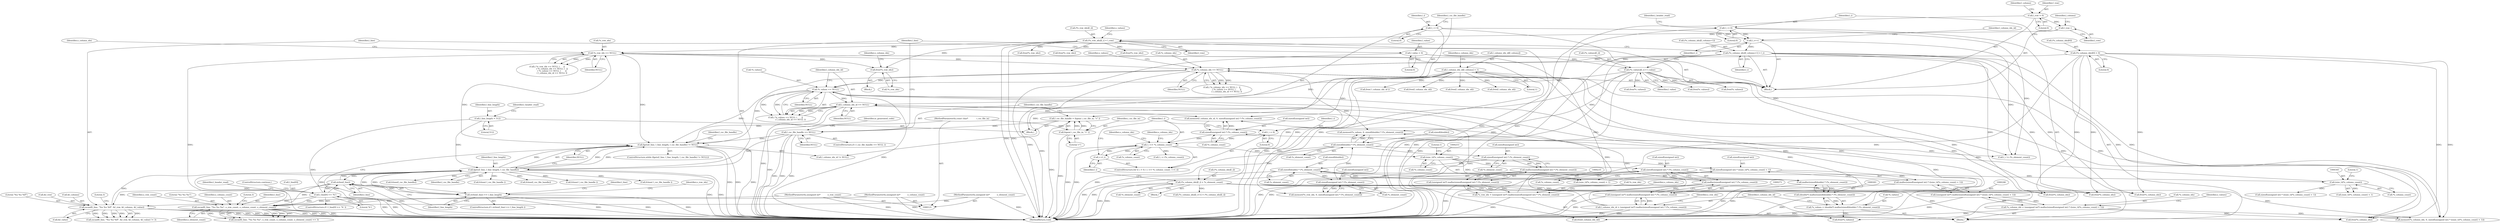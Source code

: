 digraph "1_libxsmm_151481489192e6d1997f8bde52c5c425ea41741d_1@API" {
"1000298" [label="(Call,free(*o_row_idx))"];
"1000464" [label="(Call,(*o_row_idx)[l_i] = l_row)"];
"1000460" [label="(Call,l_row--)"];
"1000407" [label="(Call,l_row = 0)"];
"1000280" [label="(Call,*o_row_idx == NULL)"];
"1000231" [label="(Call,*o_row_idx = (unsigned int*) malloc(sizeof(unsigned int) * (*o_element_count)))"];
"1000234" [label="(Call,(unsigned int*) malloc(sizeof(unsigned int) * (*o_element_count)))"];
"1000236" [label="(Call,malloc(sizeof(unsigned int) * (*o_element_count)))"];
"1000237" [label="(Call,sizeof(unsigned int) * (*o_element_count))"];
"1000353" [label="(Call,sizeof(double) * (*o_element_count))"];
"1000331" [label="(Call,sizeof(unsigned int) * (*o_element_count))"];
"1000263" [label="(Call,sizeof(double) * (*o_element_count))"];
"1000164" [label="(Call,fgets(l_line, l_line_length, l_csc_file_handle) != NULL)"];
"1000165" [label="(Call,fgets(l_line, l_line_length, l_csc_file_handle))"];
"1000207" [label="(Call,l_line[0] == '%')"];
"1000173" [label="(Call,strlen(l_line))"];
"1000420" [label="(Call,sscanf(l_line, \"%u %u %lf\", &l_row, &l_column, &l_value))"];
"1000223" [label="(Call,sscanf(l_line, \"%u %u %u\", o_row_count, o_column_count, o_element_count))"];
"1000127" [label="(MethodParameterIn,unsigned int*           o_row_count)"];
"1000128" [label="(MethodParameterIn,unsigned int*           o_column_count)"];
"1000129" [label="(MethodParameterIn,unsigned int*           o_element_count)"];
"1000133" [label="(Call,l_line_length = 512)"];
"1000172" [label="(Call,strlen(l_line) == l_line_length)"];
"1000155" [label="(Call,l_csc_file_handle == NULL)"];
"1000149" [label="(Call,l_csc_file_handle = fopen( i_csc_file_in, \"r\" ))"];
"1000151" [label="(Call,fopen( i_csc_file_in, \"r\" ))"];
"1000123" [label="(MethodParameterIn,const char*             i_csc_file_in)"];
"1000285" [label="(Call,*o_column_idx == NULL)"];
"1000377" [label="(Call,(*o_column_idx)[l_i] = *o_element_count)"];
"1000483" [label="(Call,(*o_column_idx)[l_column+1] = l_i)"];
"1000476" [label="(Call,l_i++)"];
"1000390" [label="(Call,l_i = 0)"];
"1000146" [label="(Call,l_i = 0)"];
"1000242" [label="(Call,*o_column_idx = (unsigned int*) malloc(sizeof(unsigned int) * ((size_t)(*o_column_count) + 1)))"];
"1000245" [label="(Call,(unsigned int*) malloc(sizeof(unsigned int) * ((size_t)(*o_column_count) + 1)))"];
"1000247" [label="(Call,malloc(sizeof(unsigned int) * ((size_t)(*o_column_count) + 1)))"];
"1000248" [label="(Call,sizeof(unsigned int) * ((size_t)(*o_column_count) + 1))"];
"1000252" [label="(Call,(size_t)(*o_column_count))"];
"1000370" [label="(Call,l_i <= *o_column_count)"];
"1000374" [label="(Call,++l_i)"];
"1000367" [label="(Call,l_i = 0)"];
"1000361" [label="(Call,sizeof(unsigned int) * (*o_column_count))"];
"1000344" [label="(Call,(size_t)(*o_column_count))"];
"1000273" [label="(Call,sizeof(unsigned int) * (*o_column_count))"];
"1000384" [label="(Call,(*o_column_idx)[0] = 0)"];
"1000290" [label="(Call,*o_values == NULL)"];
"1000257" [label="(Call,*o_values = (double*) malloc(sizeof(double) * (*o_element_count)))"];
"1000260" [label="(Call,(double*) malloc(sizeof(double) * (*o_element_count)))"];
"1000262" [label="(Call,malloc(sizeof(double) * (*o_element_count)))"];
"1000470" [label="(Call,(*o_values)[l_i] = l_value)"];
"1000415" [label="(Call,l_value = 0)"];
"1000294" [label="(Call,l_column_idx_id == NULL)"];
"1000268" [label="(Call,l_column_idx_id = (unsigned int*) malloc(sizeof(unsigned int) * (*o_column_count)))"];
"1000270" [label="(Call,(unsigned int*) malloc(sizeof(unsigned int) * (*o_column_count)))"];
"1000272" [label="(Call,malloc(sizeof(unsigned int) * (*o_column_count)))"];
"1000478" [label="(Call,l_column_idx_id[l_column] = 1)"];
"1000150" [label="(Identifier,l_csc_file_handle)"];
"1000508" [label="(Call,free(l_column_idx_id))"];
"1000490" [label="(Identifier,l_i)"];
"1000175" [label="(Identifier,l_line_length)"];
"1000491" [label="(Call,fclose( l_csc_file_handle ))"];
"1000180" [label="(Call,free(*o_column_idx))"];
"1000416" [label="(Identifier,l_value)"];
"1000295" [label="(Identifier,l_column_idx_id)"];
"1000454" [label="(Call,fclose(l_csc_file_handle))"];
"1000169" [label="(Identifier,NULL)"];
"1000407" [label="(Call,l_row = 0)"];
"1000362" [label="(Call,sizeof(unsigned int))"];
"1000419" [label="(Call,sscanf(l_line, \"%u %u %lf\", &l_row, &l_column, &l_value) != 3)"];
"1000133" [label="(Call,l_line_length = 512)"];
"1000177" [label="(Call,free(*o_row_idx))"];
"1000247" [label="(Call,malloc(sizeof(unsigned int) * ((size_t)(*o_column_count) + 1)))"];
"1000254" [label="(Call,*o_column_count)"];
"1000183" [label="(Call,free(*o_values))"];
"1000134" [label="(Identifier,l_line_length)"];
"1000431" [label="(Call,free(*o_row_idx))"];
"1000213" [label="(ControlStructure,continue;)"];
"1000368" [label="(Identifier,l_i)"];
"1000276" [label="(Call,*o_column_count)"];
"1000274" [label="(Call,sizeof(unsigned int))"];
"1000374" [label="(Call,++l_i)"];
"1000483" [label="(Call,(*o_column_idx)[l_column+1] = l_i)"];
"1000256" [label="(Literal,1)"];
"1000427" [label="(Call,&l_value)"];
"1000281" [label="(Call,*o_row_idx)"];
"1000527" [label="(Call,l_column_idx_id != NULL)"];
"1000382" [label="(Call,*o_element_count)"];
"1000273" [label="(Call,sizeof(unsigned int) * (*o_column_count))"];
"1000473" [label="(Identifier,o_values)"];
"1000372" [label="(Call,*o_column_count)"];
"1000370" [label="(Call,l_i <= *o_column_count)"];
"1000415" [label="(Call,l_value = 0)"];
"1000209" [label="(Identifier,l_line)"];
"1000269" [label="(Identifier,l_column_idx_id)"];
"1000361" [label="(Call,sizeof(unsigned int) * (*o_column_count))"];
"1000376" [label="(Block,)"];
"1000421" [label="(Identifier,l_line)"];
"1000242" [label="(Call,*o_column_idx = (unsigned int*) malloc(sizeof(unsigned int) * ((size_t)(*o_column_count) + 1)))"];
"1000279" [label="(Call,( *o_row_idx == NULL )      ||\n               ( *o_column_idx == NULL )   ||\n               ( *o_values == NULL )       ||\n               ( l_column_idx_id == NULL ))"];
"1000392" [label="(Literal,0)"];
"1000234" [label="(Call,(unsigned int*) malloc(sizeof(unsigned int) * (*o_element_count)))"];
"1000336" [label="(Call,memset(*o_column_idx, 0, sizeof(unsigned int) * ((size_t)(*o_column_count) + 1)))"];
"1000127" [label="(MethodParameterIn,unsigned int*           o_row_count)"];
"1000387" [label="(Identifier,o_column_idx)"];
"1000288" [label="(Identifier,NULL)"];
"1000294" [label="(Call,l_column_idx_id == NULL)"];
"1000343" [label="(Call,(size_t)(*o_column_count) + 1)"];
"1000482" [label="(Literal,1)"];
"1000151" [label="(Call,fopen( i_csc_file_in, \"r\" ))"];
"1000296" [label="(Identifier,NULL)"];
"1000331" [label="(Call,sizeof(unsigned int) * (*o_element_count))"];
"1000155" [label="(Call,l_csc_file_handle == NULL)"];
"1000412" [label="(Identifier,l_column)"];
"1000208" [label="(Call,l_line[0])"];
"1000270" [label="(Call,(unsigned int*) malloc(sizeof(unsigned int) * (*o_column_count)))"];
"1000334" [label="(Call,*o_element_count)"];
"1000298" [label="(Call,free(*o_row_idx))"];
"1000128" [label="(MethodParameterIn,unsigned int*           o_column_count)"];
"1000206" [label="(ControlStructure,if ( l_line[0] == '%' ))"];
"1000420" [label="(Call,sscanf(l_line, \"%u %u %lf\", &l_row, &l_column, &l_value))"];
"1000364" [label="(Call,*o_column_count)"];
"1000391" [label="(Identifier,l_i)"];
"1000358" [label="(Call,memset(l_column_idx_id, 0, sizeof(unsigned int) * (*o_column_count)))"];
"1000471" [label="(Call,(*o_values)[l_i])"];
"1000280" [label="(Call,*o_row_idx == NULL)"];
"1000494" [label="(Call,l_i != (*o_element_count))"];
"1000258" [label="(Call,*o_values)"];
"1000465" [label="(Call,(*o_row_idx)[l_i])"];
"1000463" [label="(Identifier,l_column)"];
"1000135" [label="(Literal,512)"];
"1000560" [label="(Call,free( l_column_idx_id ))"];
"1000461" [label="(Identifier,l_row)"];
"1000390" [label="(Call,l_i = 0)"];
"1000340" [label="(Call,sizeof(unsigned int) * ((size_t)(*o_column_count) + 1))"];
"1000165" [label="(Call,fgets(l_line, l_line_length, l_csc_file_handle))"];
"1000385" [label="(Call,(*o_column_idx)[0])"];
"1000284" [label="(Call,( *o_column_idx == NULL )   ||\n               ( *o_values == NULL )       ||\n               ( l_column_idx_id == NULL ))"];
"1000156" [label="(Identifier,l_csc_file_handle)"];
"1000304" [label="(Call,free(*o_values))"];
"1000167" [label="(Identifier,l_line_length)"];
"1000434" [label="(Call,free(*o_column_idx))"];
"1000332" [label="(Call,sizeof(unsigned int))"];
"1000423" [label="(Call,&l_row)"];
"1000232" [label="(Call,*o_row_idx)"];
"1000283" [label="(Identifier,NULL)"];
"1000168" [label="(Identifier,l_csc_file_handle)"];
"1000148" [label="(Literal,0)"];
"1000502" [label="(Call,free(*o_column_idx))"];
"1000460" [label="(Call,l_row--)"];
"1000164" [label="(Call,fgets(l_line, l_line_length, l_csc_file_handle) != NULL)"];
"1000227" [label="(Identifier,o_column_count)"];
"1000172" [label="(Call,strlen(l_line) == l_line_length)"];
"1000389" [label="(Literal,0)"];
"1000236" [label="(Call,malloc(sizeof(unsigned int) * (*o_element_count)))"];
"1000154" [label="(ControlStructure,if ( l_csc_file_handle == NULL ))"];
"1000186" [label="(Call,free(l_column_idx_id))"];
"1000230" [label="(Block,)"];
"1000425" [label="(Call,&l_column)"];
"1000475" [label="(Identifier,l_value)"];
"1000499" [label="(Call,free(*o_row_idx))"];
"1000263" [label="(Call,sizeof(double) * (*o_element_count))"];
"1000384" [label="(Call,(*o_column_idx)[0] = 0)"];
"1000307" [label="(Call,free(l_column_idx_id))"];
"1000303" [label="(Identifier,o_column_idx)"];
"1000251" [label="(Call,(size_t)(*o_column_count) + 1)"];
"1000371" [label="(Identifier,l_i)"];
"1000375" [label="(Identifier,l_i)"];
"1000479" [label="(Call,l_column_idx_id[l_column])"];
"1000231" [label="(Call,*o_row_idx = (unsigned int*) malloc(sizeof(unsigned int) * (*o_element_count)))"];
"1000401" [label="(Call,fclose( l_csc_file_handle ))"];
"1000166" [label="(Identifier,l_line)"];
"1000480" [label="(Identifier,l_column_idx_id)"];
"1000469" [label="(Identifier,l_row)"];
"1000405" [label="(Block,)"];
"1000562" [label="(MethodReturn,void)"];
"1000244" [label="(Identifier,o_column_idx)"];
"1000492" [label="(Identifier,l_csc_file_handle)"];
"1000285" [label="(Call,*o_column_idx == NULL)"];
"1000380" [label="(Identifier,o_column_idx)"];
"1000282" [label="(Identifier,o_row_idx)"];
"1000476" [label="(Call,l_i++)"];
"1000484" [label="(Call,(*o_column_idx)[l_column+1])"];
"1000377" [label="(Call,(*o_column_idx)[l_i] = *o_element_count)"];
"1000130" [label="(Block,)"];
"1000248" [label="(Call,sizeof(unsigned int) * ((size_t)(*o_column_count) + 1))"];
"1000260" [label="(Call,(double*) malloc(sizeof(double) * (*o_element_count)))"];
"1000346" [label="(Call,*o_column_count)"];
"1000378" [label="(Call,(*o_column_idx)[l_i])"];
"1000245" [label="(Call,(unsigned int*) malloc(sizeof(unsigned int) * ((size_t)(*o_column_count) + 1)))"];
"1000292" [label="(Identifier,o_values)"];
"1000287" [label="(Identifier,o_column_idx)"];
"1000349" [label="(Call,memset(*o_values, 0, sizeof(double) * (*o_element_count)))"];
"1000229" [label="(Literal,3)"];
"1000223" [label="(Call,sscanf(l_line, \"%u %u %u\", o_row_count, o_column_count, o_element_count))"];
"1000344" [label="(Call,(size_t)(*o_column_count))"];
"1000173" [label="(Call,strlen(l_line))"];
"1000147" [label="(Identifier,l_i)"];
"1000301" [label="(Call,free(*o_column_idx))"];
"1000238" [label="(Call,sizeof(unsigned int))"];
"1000272" [label="(Call,malloc(sizeof(unsigned int) * (*o_column_count)))"];
"1000123" [label="(MethodParameterIn,const char*             i_csc_file_in)"];
"1000237" [label="(Call,sizeof(unsigned int) * (*o_element_count))"];
"1000240" [label="(Call,*o_element_count)"];
"1000394" [label="(Identifier,l_header_read)"];
"1000293" [label="(Identifier,NULL)"];
"1000327" [label="(Call,memset(*o_row_idx, 0, sizeof(unsigned int) * (*o_element_count)))"];
"1000224" [label="(Identifier,l_line)"];
"1000211" [label="(Literal,'%')"];
"1000356" [label="(Call,*o_element_count)"];
"1000408" [label="(Identifier,l_row)"];
"1000226" [label="(Identifier,o_row_count)"];
"1000321" [label="(Call,fclose(l_csc_file_handle))"];
"1000249" [label="(Call,sizeof(unsigned int))"];
"1000222" [label="(Call,sscanf(l_line, \"%u %u %u\", o_row_count, o_column_count, o_element_count) == 3)"];
"1000266" [label="(Call,*o_element_count)"];
"1000289" [label="(Call,( *o_values == NULL )       ||\n               ( l_column_idx_id == NULL ))"];
"1000409" [label="(Literal,0)"];
"1000437" [label="(Call,free(*o_values))"];
"1000353" [label="(Call,sizeof(double) * (*o_element_count))"];
"1000160" [label="(Identifier,io_generated_code)"];
"1000367" [label="(Call,l_i = 0)"];
"1000139" [label="(Identifier,l_header_read)"];
"1000549" [label="(Call,(*o_column_idx)[l_i+1] = (*o_column_idx)[l_i])"];
"1000486" [label="(Identifier,o_column_idx)"];
"1000153" [label="(Literal,\"r\")"];
"1000228" [label="(Identifier,o_element_count)"];
"1000478" [label="(Call,l_column_idx_id[l_column] = 1)"];
"1000440" [label="(Call,free(l_column_idx_id))"];
"1000417" [label="(Literal,0)"];
"1000174" [label="(Identifier,l_line)"];
"1000243" [label="(Call,*o_column_idx)"];
"1000171" [label="(ControlStructure,if ( strlen(l_line) == l_line_length ))"];
"1000477" [label="(Identifier,l_i)"];
"1000369" [label="(Literal,0)"];
"1000157" [label="(Identifier,NULL)"];
"1000535" [label="(Call,l_i < (*o_column_count))"];
"1000257" [label="(Call,*o_values = (double*) malloc(sizeof(double) * (*o_element_count)))"];
"1000200" [label="(Call,fclose( l_csc_file_handle ))"];
"1000225" [label="(Literal,\"%u %u %u\")"];
"1000207" [label="(Call,l_line[0] == '%')"];
"1000464" [label="(Call,(*o_row_idx)[l_i] = l_row)"];
"1000262" [label="(Call,malloc(sizeof(double) * (*o_element_count)))"];
"1000299" [label="(Call,*o_row_idx)"];
"1000179" [label="(Identifier,o_row_idx)"];
"1000470" [label="(Call,(*o_values)[l_i] = l_value)"];
"1000152" [label="(Identifier,i_csc_file_in)"];
"1000297" [label="(Block,)"];
"1000429" [label="(Literal,3)"];
"1000264" [label="(Call,sizeof(double))"];
"1000149" [label="(Call,l_csc_file_handle = fopen( i_csc_file_in, \"r\" ))"];
"1000291" [label="(Call,*o_values)"];
"1000286" [label="(Call,*o_column_idx)"];
"1000348" [label="(Literal,1)"];
"1000505" [label="(Call,free(*o_values))"];
"1000129" [label="(MethodParameterIn,unsigned int*           o_element_count)"];
"1000290" [label="(Call,*o_values == NULL)"];
"1000259" [label="(Identifier,o_values)"];
"1000146" [label="(Call,l_i = 0)"];
"1000422" [label="(Literal,\"%u %u %lf\")"];
"1000354" [label="(Call,sizeof(double))"];
"1000163" [label="(ControlStructure,while (fgets(l_line, l_line_length, l_csc_file_handle) != NULL))"];
"1000218" [label="(Identifier,l_header_read)"];
"1000268" [label="(Call,l_column_idx_id = (unsigned int*) malloc(sizeof(unsigned int) * (*o_column_count)))"];
"1000252" [label="(Call,(size_t)(*o_column_count))"];
"1000366" [label="(ControlStructure,for (l_i = 0; l_i <= *o_column_count; ++l_i))"];
"1000298" -> "1000297"  [label="AST: "];
"1000298" -> "1000299"  [label="CFG: "];
"1000299" -> "1000298"  [label="AST: "];
"1000303" -> "1000298"  [label="CFG: "];
"1000464" -> "1000298"  [label="DDG: "];
"1000280" -> "1000298"  [label="DDG: "];
"1000464" -> "1000405"  [label="AST: "];
"1000464" -> "1000469"  [label="CFG: "];
"1000465" -> "1000464"  [label="AST: "];
"1000469" -> "1000464"  [label="AST: "];
"1000473" -> "1000464"  [label="CFG: "];
"1000464" -> "1000562"  [label="DDG: "];
"1000464" -> "1000562"  [label="DDG: "];
"1000464" -> "1000177"  [label="DDG: "];
"1000464" -> "1000280"  [label="DDG: "];
"1000464" -> "1000327"  [label="DDG: "];
"1000464" -> "1000431"  [label="DDG: "];
"1000460" -> "1000464"  [label="DDG: "];
"1000464" -> "1000499"  [label="DDG: "];
"1000460" -> "1000405"  [label="AST: "];
"1000460" -> "1000461"  [label="CFG: "];
"1000461" -> "1000460"  [label="AST: "];
"1000463" -> "1000460"  [label="CFG: "];
"1000407" -> "1000460"  [label="DDG: "];
"1000407" -> "1000405"  [label="AST: "];
"1000407" -> "1000409"  [label="CFG: "];
"1000408" -> "1000407"  [label="AST: "];
"1000409" -> "1000407"  [label="AST: "];
"1000412" -> "1000407"  [label="CFG: "];
"1000407" -> "1000562"  [label="DDG: "];
"1000280" -> "1000279"  [label="AST: "];
"1000280" -> "1000283"  [label="CFG: "];
"1000281" -> "1000280"  [label="AST: "];
"1000283" -> "1000280"  [label="AST: "];
"1000287" -> "1000280"  [label="CFG: "];
"1000279" -> "1000280"  [label="CFG: "];
"1000280" -> "1000562"  [label="DDG: "];
"1000280" -> "1000164"  [label="DDG: "];
"1000280" -> "1000279"  [label="DDG: "];
"1000280" -> "1000279"  [label="DDG: "];
"1000231" -> "1000280"  [label="DDG: "];
"1000164" -> "1000280"  [label="DDG: "];
"1000280" -> "1000285"  [label="DDG: "];
"1000280" -> "1000327"  [label="DDG: "];
"1000231" -> "1000230"  [label="AST: "];
"1000231" -> "1000234"  [label="CFG: "];
"1000232" -> "1000231"  [label="AST: "];
"1000234" -> "1000231"  [label="AST: "];
"1000244" -> "1000231"  [label="CFG: "];
"1000231" -> "1000562"  [label="DDG: "];
"1000234" -> "1000231"  [label="DDG: "];
"1000234" -> "1000236"  [label="CFG: "];
"1000235" -> "1000234"  [label="AST: "];
"1000236" -> "1000234"  [label="AST: "];
"1000234" -> "1000562"  [label="DDG: "];
"1000236" -> "1000234"  [label="DDG: "];
"1000236" -> "1000237"  [label="CFG: "];
"1000237" -> "1000236"  [label="AST: "];
"1000236" -> "1000562"  [label="DDG: "];
"1000237" -> "1000236"  [label="DDG: "];
"1000237" -> "1000240"  [label="CFG: "];
"1000238" -> "1000237"  [label="AST: "];
"1000240" -> "1000237"  [label="AST: "];
"1000353" -> "1000237"  [label="DDG: "];
"1000237" -> "1000263"  [label="DDG: "];
"1000353" -> "1000349"  [label="AST: "];
"1000353" -> "1000356"  [label="CFG: "];
"1000354" -> "1000353"  [label="AST: "];
"1000356" -> "1000353"  [label="AST: "];
"1000349" -> "1000353"  [label="CFG: "];
"1000353" -> "1000562"  [label="DDG: "];
"1000353" -> "1000349"  [label="DDG: "];
"1000331" -> "1000353"  [label="DDG: "];
"1000353" -> "1000377"  [label="DDG: "];
"1000353" -> "1000494"  [label="DDG: "];
"1000331" -> "1000327"  [label="AST: "];
"1000331" -> "1000334"  [label="CFG: "];
"1000332" -> "1000331"  [label="AST: "];
"1000334" -> "1000331"  [label="AST: "];
"1000327" -> "1000331"  [label="CFG: "];
"1000331" -> "1000327"  [label="DDG: "];
"1000263" -> "1000331"  [label="DDG: "];
"1000263" -> "1000262"  [label="AST: "];
"1000263" -> "1000266"  [label="CFG: "];
"1000264" -> "1000263"  [label="AST: "];
"1000266" -> "1000263"  [label="AST: "];
"1000262" -> "1000263"  [label="CFG: "];
"1000263" -> "1000562"  [label="DDG: "];
"1000263" -> "1000262"  [label="DDG: "];
"1000164" -> "1000163"  [label="AST: "];
"1000164" -> "1000169"  [label="CFG: "];
"1000165" -> "1000164"  [label="AST: "];
"1000169" -> "1000164"  [label="AST: "];
"1000174" -> "1000164"  [label="CFG: "];
"1000492" -> "1000164"  [label="CFG: "];
"1000164" -> "1000562"  [label="DDG: "];
"1000164" -> "1000562"  [label="DDG: "];
"1000164" -> "1000562"  [label="DDG: "];
"1000165" -> "1000164"  [label="DDG: "];
"1000165" -> "1000164"  [label="DDG: "];
"1000165" -> "1000164"  [label="DDG: "];
"1000285" -> "1000164"  [label="DDG: "];
"1000290" -> "1000164"  [label="DDG: "];
"1000294" -> "1000164"  [label="DDG: "];
"1000155" -> "1000164"  [label="DDG: "];
"1000164" -> "1000527"  [label="DDG: "];
"1000165" -> "1000168"  [label="CFG: "];
"1000166" -> "1000165"  [label="AST: "];
"1000167" -> "1000165"  [label="AST: "];
"1000168" -> "1000165"  [label="AST: "];
"1000169" -> "1000165"  [label="CFG: "];
"1000165" -> "1000562"  [label="DDG: "];
"1000165" -> "1000562"  [label="DDG: "];
"1000207" -> "1000165"  [label="DDG: "];
"1000420" -> "1000165"  [label="DDG: "];
"1000173" -> "1000165"  [label="DDG: "];
"1000223" -> "1000165"  [label="DDG: "];
"1000133" -> "1000165"  [label="DDG: "];
"1000172" -> "1000165"  [label="DDG: "];
"1000155" -> "1000165"  [label="DDG: "];
"1000165" -> "1000173"  [label="DDG: "];
"1000165" -> "1000172"  [label="DDG: "];
"1000165" -> "1000200"  [label="DDG: "];
"1000165" -> "1000321"  [label="DDG: "];
"1000165" -> "1000401"  [label="DDG: "];
"1000165" -> "1000454"  [label="DDG: "];
"1000165" -> "1000491"  [label="DDG: "];
"1000207" -> "1000206"  [label="AST: "];
"1000207" -> "1000211"  [label="CFG: "];
"1000208" -> "1000207"  [label="AST: "];
"1000211" -> "1000207"  [label="AST: "];
"1000213" -> "1000207"  [label="CFG: "];
"1000218" -> "1000207"  [label="CFG: "];
"1000207" -> "1000562"  [label="DDG: "];
"1000207" -> "1000562"  [label="DDG: "];
"1000207" -> "1000173"  [label="DDG: "];
"1000173" -> "1000207"  [label="DDG: "];
"1000207" -> "1000223"  [label="DDG: "];
"1000207" -> "1000420"  [label="DDG: "];
"1000173" -> "1000172"  [label="AST: "];
"1000173" -> "1000174"  [label="CFG: "];
"1000174" -> "1000173"  [label="AST: "];
"1000175" -> "1000173"  [label="CFG: "];
"1000173" -> "1000562"  [label="DDG: "];
"1000173" -> "1000172"  [label="DDG: "];
"1000173" -> "1000223"  [label="DDG: "];
"1000173" -> "1000420"  [label="DDG: "];
"1000420" -> "1000419"  [label="AST: "];
"1000420" -> "1000427"  [label="CFG: "];
"1000421" -> "1000420"  [label="AST: "];
"1000422" -> "1000420"  [label="AST: "];
"1000423" -> "1000420"  [label="AST: "];
"1000425" -> "1000420"  [label="AST: "];
"1000427" -> "1000420"  [label="AST: "];
"1000429" -> "1000420"  [label="CFG: "];
"1000420" -> "1000562"  [label="DDG: "];
"1000420" -> "1000562"  [label="DDG: "];
"1000420" -> "1000562"  [label="DDG: "];
"1000420" -> "1000562"  [label="DDG: "];
"1000420" -> "1000419"  [label="DDG: "];
"1000420" -> "1000419"  [label="DDG: "];
"1000420" -> "1000419"  [label="DDG: "];
"1000420" -> "1000419"  [label="DDG: "];
"1000420" -> "1000419"  [label="DDG: "];
"1000223" -> "1000222"  [label="AST: "];
"1000223" -> "1000228"  [label="CFG: "];
"1000224" -> "1000223"  [label="AST: "];
"1000225" -> "1000223"  [label="AST: "];
"1000226" -> "1000223"  [label="AST: "];
"1000227" -> "1000223"  [label="AST: "];
"1000228" -> "1000223"  [label="AST: "];
"1000229" -> "1000223"  [label="CFG: "];
"1000223" -> "1000562"  [label="DDG: "];
"1000223" -> "1000562"  [label="DDG: "];
"1000223" -> "1000562"  [label="DDG: "];
"1000223" -> "1000562"  [label="DDG: "];
"1000223" -> "1000222"  [label="DDG: "];
"1000223" -> "1000222"  [label="DDG: "];
"1000223" -> "1000222"  [label="DDG: "];
"1000223" -> "1000222"  [label="DDG: "];
"1000223" -> "1000222"  [label="DDG: "];
"1000127" -> "1000223"  [label="DDG: "];
"1000128" -> "1000223"  [label="DDG: "];
"1000129" -> "1000223"  [label="DDG: "];
"1000127" -> "1000121"  [label="AST: "];
"1000127" -> "1000562"  [label="DDG: "];
"1000128" -> "1000121"  [label="AST: "];
"1000128" -> "1000562"  [label="DDG: "];
"1000129" -> "1000121"  [label="AST: "];
"1000129" -> "1000562"  [label="DDG: "];
"1000133" -> "1000130"  [label="AST: "];
"1000133" -> "1000135"  [label="CFG: "];
"1000134" -> "1000133"  [label="AST: "];
"1000135" -> "1000133"  [label="AST: "];
"1000139" -> "1000133"  [label="CFG: "];
"1000133" -> "1000562"  [label="DDG: "];
"1000172" -> "1000171"  [label="AST: "];
"1000172" -> "1000175"  [label="CFG: "];
"1000175" -> "1000172"  [label="AST: "];
"1000179" -> "1000172"  [label="CFG: "];
"1000209" -> "1000172"  [label="CFG: "];
"1000172" -> "1000562"  [label="DDG: "];
"1000172" -> "1000562"  [label="DDG: "];
"1000172" -> "1000562"  [label="DDG: "];
"1000155" -> "1000154"  [label="AST: "];
"1000155" -> "1000157"  [label="CFG: "];
"1000156" -> "1000155"  [label="AST: "];
"1000157" -> "1000155"  [label="AST: "];
"1000160" -> "1000155"  [label="CFG: "];
"1000166" -> "1000155"  [label="CFG: "];
"1000155" -> "1000562"  [label="DDG: "];
"1000155" -> "1000562"  [label="DDG: "];
"1000155" -> "1000562"  [label="DDG: "];
"1000149" -> "1000155"  [label="DDG: "];
"1000149" -> "1000130"  [label="AST: "];
"1000149" -> "1000151"  [label="CFG: "];
"1000150" -> "1000149"  [label="AST: "];
"1000151" -> "1000149"  [label="AST: "];
"1000156" -> "1000149"  [label="CFG: "];
"1000149" -> "1000562"  [label="DDG: "];
"1000151" -> "1000149"  [label="DDG: "];
"1000151" -> "1000149"  [label="DDG: "];
"1000151" -> "1000153"  [label="CFG: "];
"1000152" -> "1000151"  [label="AST: "];
"1000153" -> "1000151"  [label="AST: "];
"1000151" -> "1000562"  [label="DDG: "];
"1000123" -> "1000151"  [label="DDG: "];
"1000123" -> "1000121"  [label="AST: "];
"1000123" -> "1000562"  [label="DDG: "];
"1000285" -> "1000284"  [label="AST: "];
"1000285" -> "1000288"  [label="CFG: "];
"1000286" -> "1000285"  [label="AST: "];
"1000288" -> "1000285"  [label="AST: "];
"1000292" -> "1000285"  [label="CFG: "];
"1000284" -> "1000285"  [label="CFG: "];
"1000285" -> "1000562"  [label="DDG: "];
"1000285" -> "1000284"  [label="DDG: "];
"1000285" -> "1000284"  [label="DDG: "];
"1000377" -> "1000285"  [label="DDG: "];
"1000483" -> "1000285"  [label="DDG: "];
"1000242" -> "1000285"  [label="DDG: "];
"1000384" -> "1000285"  [label="DDG: "];
"1000285" -> "1000290"  [label="DDG: "];
"1000285" -> "1000301"  [label="DDG: "];
"1000285" -> "1000336"  [label="DDG: "];
"1000377" -> "1000376"  [label="AST: "];
"1000377" -> "1000382"  [label="CFG: "];
"1000378" -> "1000377"  [label="AST: "];
"1000382" -> "1000377"  [label="AST: "];
"1000375" -> "1000377"  [label="CFG: "];
"1000377" -> "1000562"  [label="DDG: "];
"1000377" -> "1000562"  [label="DDG: "];
"1000377" -> "1000180"  [label="DDG: "];
"1000377" -> "1000301"  [label="DDG: "];
"1000377" -> "1000336"  [label="DDG: "];
"1000377" -> "1000434"  [label="DDG: "];
"1000377" -> "1000502"  [label="DDG: "];
"1000377" -> "1000549"  [label="DDG: "];
"1000483" -> "1000405"  [label="AST: "];
"1000483" -> "1000490"  [label="CFG: "];
"1000484" -> "1000483"  [label="AST: "];
"1000490" -> "1000483"  [label="AST: "];
"1000166" -> "1000483"  [label="CFG: "];
"1000483" -> "1000562"  [label="DDG: "];
"1000483" -> "1000562"  [label="DDG: "];
"1000483" -> "1000180"  [label="DDG: "];
"1000483" -> "1000301"  [label="DDG: "];
"1000483" -> "1000336"  [label="DDG: "];
"1000483" -> "1000434"  [label="DDG: "];
"1000476" -> "1000483"  [label="DDG: "];
"1000483" -> "1000502"  [label="DDG: "];
"1000476" -> "1000405"  [label="AST: "];
"1000476" -> "1000477"  [label="CFG: "];
"1000477" -> "1000476"  [label="AST: "];
"1000480" -> "1000476"  [label="CFG: "];
"1000390" -> "1000476"  [label="DDG: "];
"1000146" -> "1000476"  [label="DDG: "];
"1000476" -> "1000494"  [label="DDG: "];
"1000390" -> "1000230"  [label="AST: "];
"1000390" -> "1000392"  [label="CFG: "];
"1000391" -> "1000390"  [label="AST: "];
"1000392" -> "1000390"  [label="AST: "];
"1000394" -> "1000390"  [label="CFG: "];
"1000390" -> "1000562"  [label="DDG: "];
"1000390" -> "1000494"  [label="DDG: "];
"1000146" -> "1000130"  [label="AST: "];
"1000146" -> "1000148"  [label="CFG: "];
"1000147" -> "1000146"  [label="AST: "];
"1000148" -> "1000146"  [label="AST: "];
"1000150" -> "1000146"  [label="CFG: "];
"1000146" -> "1000562"  [label="DDG: "];
"1000146" -> "1000494"  [label="DDG: "];
"1000242" -> "1000230"  [label="AST: "];
"1000242" -> "1000245"  [label="CFG: "];
"1000243" -> "1000242"  [label="AST: "];
"1000245" -> "1000242"  [label="AST: "];
"1000259" -> "1000242"  [label="CFG: "];
"1000242" -> "1000562"  [label="DDG: "];
"1000245" -> "1000242"  [label="DDG: "];
"1000242" -> "1000301"  [label="DDG: "];
"1000242" -> "1000336"  [label="DDG: "];
"1000245" -> "1000247"  [label="CFG: "];
"1000246" -> "1000245"  [label="AST: "];
"1000247" -> "1000245"  [label="AST: "];
"1000245" -> "1000562"  [label="DDG: "];
"1000247" -> "1000245"  [label="DDG: "];
"1000247" -> "1000248"  [label="CFG: "];
"1000248" -> "1000247"  [label="AST: "];
"1000247" -> "1000562"  [label="DDG: "];
"1000248" -> "1000247"  [label="DDG: "];
"1000248" -> "1000251"  [label="CFG: "];
"1000249" -> "1000248"  [label="AST: "];
"1000251" -> "1000248"  [label="AST: "];
"1000248" -> "1000562"  [label="DDG: "];
"1000252" -> "1000248"  [label="DDG: "];
"1000252" -> "1000251"  [label="AST: "];
"1000252" -> "1000254"  [label="CFG: "];
"1000253" -> "1000252"  [label="AST: "];
"1000254" -> "1000252"  [label="AST: "];
"1000256" -> "1000252"  [label="CFG: "];
"1000252" -> "1000251"  [label="DDG: "];
"1000370" -> "1000252"  [label="DDG: "];
"1000252" -> "1000273"  [label="DDG: "];
"1000370" -> "1000366"  [label="AST: "];
"1000370" -> "1000372"  [label="CFG: "];
"1000371" -> "1000370"  [label="AST: "];
"1000372" -> "1000370"  [label="AST: "];
"1000380" -> "1000370"  [label="CFG: "];
"1000387" -> "1000370"  [label="CFG: "];
"1000370" -> "1000562"  [label="DDG: "];
"1000370" -> "1000562"  [label="DDG: "];
"1000374" -> "1000370"  [label="DDG: "];
"1000367" -> "1000370"  [label="DDG: "];
"1000361" -> "1000370"  [label="DDG: "];
"1000370" -> "1000374"  [label="DDG: "];
"1000370" -> "1000535"  [label="DDG: "];
"1000374" -> "1000366"  [label="AST: "];
"1000374" -> "1000375"  [label="CFG: "];
"1000375" -> "1000374"  [label="AST: "];
"1000371" -> "1000374"  [label="CFG: "];
"1000367" -> "1000366"  [label="AST: "];
"1000367" -> "1000369"  [label="CFG: "];
"1000368" -> "1000367"  [label="AST: "];
"1000369" -> "1000367"  [label="AST: "];
"1000371" -> "1000367"  [label="CFG: "];
"1000361" -> "1000358"  [label="AST: "];
"1000361" -> "1000364"  [label="CFG: "];
"1000362" -> "1000361"  [label="AST: "];
"1000364" -> "1000361"  [label="AST: "];
"1000358" -> "1000361"  [label="CFG: "];
"1000361" -> "1000358"  [label="DDG: "];
"1000344" -> "1000361"  [label="DDG: "];
"1000344" -> "1000343"  [label="AST: "];
"1000344" -> "1000346"  [label="CFG: "];
"1000345" -> "1000344"  [label="AST: "];
"1000346" -> "1000344"  [label="AST: "];
"1000348" -> "1000344"  [label="CFG: "];
"1000344" -> "1000340"  [label="DDG: "];
"1000344" -> "1000343"  [label="DDG: "];
"1000273" -> "1000344"  [label="DDG: "];
"1000273" -> "1000272"  [label="AST: "];
"1000273" -> "1000276"  [label="CFG: "];
"1000274" -> "1000273"  [label="AST: "];
"1000276" -> "1000273"  [label="AST: "];
"1000272" -> "1000273"  [label="CFG: "];
"1000273" -> "1000562"  [label="DDG: "];
"1000273" -> "1000272"  [label="DDG: "];
"1000384" -> "1000230"  [label="AST: "];
"1000384" -> "1000389"  [label="CFG: "];
"1000385" -> "1000384"  [label="AST: "];
"1000389" -> "1000384"  [label="AST: "];
"1000391" -> "1000384"  [label="CFG: "];
"1000384" -> "1000562"  [label="DDG: "];
"1000384" -> "1000180"  [label="DDG: "];
"1000384" -> "1000301"  [label="DDG: "];
"1000384" -> "1000336"  [label="DDG: "];
"1000384" -> "1000434"  [label="DDG: "];
"1000384" -> "1000502"  [label="DDG: "];
"1000290" -> "1000289"  [label="AST: "];
"1000290" -> "1000293"  [label="CFG: "];
"1000291" -> "1000290"  [label="AST: "];
"1000293" -> "1000290"  [label="AST: "];
"1000295" -> "1000290"  [label="CFG: "];
"1000289" -> "1000290"  [label="CFG: "];
"1000290" -> "1000562"  [label="DDG: "];
"1000290" -> "1000289"  [label="DDG: "];
"1000290" -> "1000289"  [label="DDG: "];
"1000257" -> "1000290"  [label="DDG: "];
"1000470" -> "1000290"  [label="DDG: "];
"1000290" -> "1000294"  [label="DDG: "];
"1000290" -> "1000304"  [label="DDG: "];
"1000290" -> "1000349"  [label="DDG: "];
"1000257" -> "1000230"  [label="AST: "];
"1000257" -> "1000260"  [label="CFG: "];
"1000258" -> "1000257"  [label="AST: "];
"1000260" -> "1000257"  [label="AST: "];
"1000269" -> "1000257"  [label="CFG: "];
"1000257" -> "1000562"  [label="DDG: "];
"1000260" -> "1000257"  [label="DDG: "];
"1000257" -> "1000304"  [label="DDG: "];
"1000257" -> "1000349"  [label="DDG: "];
"1000260" -> "1000262"  [label="CFG: "];
"1000261" -> "1000260"  [label="AST: "];
"1000262" -> "1000260"  [label="AST: "];
"1000260" -> "1000562"  [label="DDG: "];
"1000262" -> "1000260"  [label="DDG: "];
"1000262" -> "1000562"  [label="DDG: "];
"1000470" -> "1000405"  [label="AST: "];
"1000470" -> "1000475"  [label="CFG: "];
"1000471" -> "1000470"  [label="AST: "];
"1000475" -> "1000470"  [label="AST: "];
"1000477" -> "1000470"  [label="CFG: "];
"1000470" -> "1000562"  [label="DDG: "];
"1000470" -> "1000562"  [label="DDG: "];
"1000470" -> "1000183"  [label="DDG: "];
"1000470" -> "1000304"  [label="DDG: "];
"1000470" -> "1000349"  [label="DDG: "];
"1000470" -> "1000437"  [label="DDG: "];
"1000415" -> "1000470"  [label="DDG: "];
"1000470" -> "1000505"  [label="DDG: "];
"1000415" -> "1000405"  [label="AST: "];
"1000415" -> "1000417"  [label="CFG: "];
"1000416" -> "1000415"  [label="AST: "];
"1000417" -> "1000415"  [label="AST: "];
"1000421" -> "1000415"  [label="CFG: "];
"1000415" -> "1000562"  [label="DDG: "];
"1000294" -> "1000289"  [label="AST: "];
"1000294" -> "1000296"  [label="CFG: "];
"1000295" -> "1000294"  [label="AST: "];
"1000296" -> "1000294"  [label="AST: "];
"1000289" -> "1000294"  [label="CFG: "];
"1000294" -> "1000562"  [label="DDG: "];
"1000294" -> "1000289"  [label="DDG: "];
"1000294" -> "1000289"  [label="DDG: "];
"1000268" -> "1000294"  [label="DDG: "];
"1000478" -> "1000294"  [label="DDG: "];
"1000294" -> "1000307"  [label="DDG: "];
"1000294" -> "1000358"  [label="DDG: "];
"1000268" -> "1000230"  [label="AST: "];
"1000268" -> "1000270"  [label="CFG: "];
"1000269" -> "1000268"  [label="AST: "];
"1000270" -> "1000268"  [label="AST: "];
"1000282" -> "1000268"  [label="CFG: "];
"1000268" -> "1000562"  [label="DDG: "];
"1000270" -> "1000268"  [label="DDG: "];
"1000268" -> "1000307"  [label="DDG: "];
"1000268" -> "1000358"  [label="DDG: "];
"1000270" -> "1000272"  [label="CFG: "];
"1000271" -> "1000270"  [label="AST: "];
"1000272" -> "1000270"  [label="AST: "];
"1000270" -> "1000562"  [label="DDG: "];
"1000272" -> "1000270"  [label="DDG: "];
"1000272" -> "1000562"  [label="DDG: "];
"1000478" -> "1000405"  [label="AST: "];
"1000478" -> "1000482"  [label="CFG: "];
"1000479" -> "1000478"  [label="AST: "];
"1000482" -> "1000478"  [label="AST: "];
"1000486" -> "1000478"  [label="CFG: "];
"1000478" -> "1000562"  [label="DDG: "];
"1000478" -> "1000186"  [label="DDG: "];
"1000478" -> "1000307"  [label="DDG: "];
"1000478" -> "1000358"  [label="DDG: "];
"1000478" -> "1000440"  [label="DDG: "];
"1000478" -> "1000508"  [label="DDG: "];
"1000478" -> "1000527"  [label="DDG: "];
"1000478" -> "1000560"  [label="DDG: "];
}
